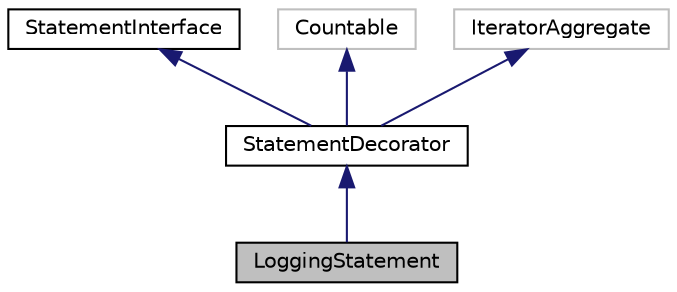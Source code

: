 digraph "LoggingStatement"
{
  edge [fontname="Helvetica",fontsize="10",labelfontname="Helvetica",labelfontsize="10"];
  node [fontname="Helvetica",fontsize="10",shape=record];
  Node1 [label="LoggingStatement",height=0.2,width=0.4,color="black", fillcolor="grey75", style="filled", fontcolor="black"];
  Node2 -> Node1 [dir="back",color="midnightblue",fontsize="10",style="solid",fontname="Helvetica"];
  Node2 [label="StatementDecorator",height=0.2,width=0.4,color="black", fillcolor="white", style="filled",URL="$class_cake_1_1_database_1_1_statement_1_1_statement_decorator.html"];
  Node3 -> Node2 [dir="back",color="midnightblue",fontsize="10",style="solid",fontname="Helvetica"];
  Node3 [label="StatementInterface",height=0.2,width=0.4,color="black", fillcolor="white", style="filled",URL="$interface_cake_1_1_database_1_1_statement_interface.html"];
  Node4 -> Node2 [dir="back",color="midnightblue",fontsize="10",style="solid",fontname="Helvetica"];
  Node4 [label="Countable",height=0.2,width=0.4,color="grey75", fillcolor="white", style="filled"];
  Node5 -> Node2 [dir="back",color="midnightblue",fontsize="10",style="solid",fontname="Helvetica"];
  Node5 [label="IteratorAggregate",height=0.2,width=0.4,color="grey75", fillcolor="white", style="filled"];
}
